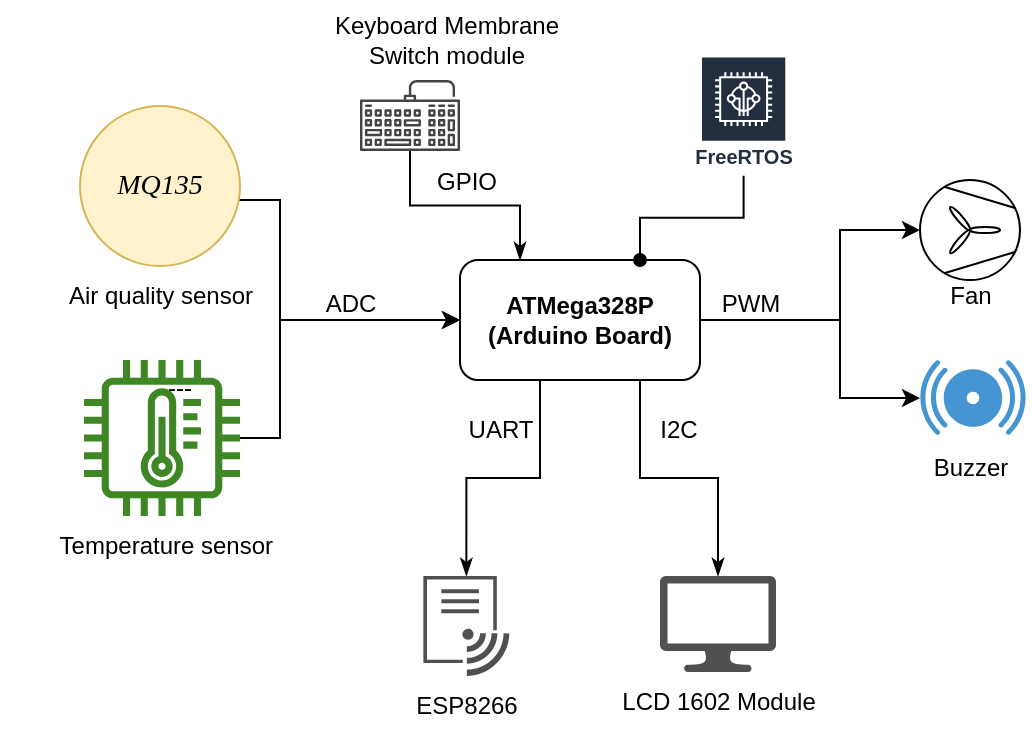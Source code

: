 <mxfile version="21.5.2" type="device">
  <diagram name="Pagina-1" id="2EgIE4DmpU0ribxin4y5">
    <mxGraphModel dx="942" dy="498" grid="1" gridSize="10" guides="1" tooltips="1" connect="1" arrows="1" fold="1" page="1" pageScale="1" pageWidth="827" pageHeight="1169" math="0" shadow="0">
      <root>
        <mxCell id="0" />
        <mxCell id="1" parent="0" />
        <mxCell id="cvRy3syvQBvX0eV_d_cI-11" style="edgeStyle=orthogonalEdgeStyle;rounded=0;orthogonalLoop=1;jettySize=auto;html=1;entryX=0;entryY=0.5;entryDx=0;entryDy=0;entryPerimeter=0;" parent="1" source="cvRy3syvQBvX0eV_d_cI-2" target="cvRy3syvQBvX0eV_d_cI-10" edge="1">
          <mxGeometry relative="1" as="geometry">
            <Array as="points">
              <mxPoint x="440" y="200" />
              <mxPoint x="440" y="155" />
            </Array>
          </mxGeometry>
        </mxCell>
        <mxCell id="cvRy3syvQBvX0eV_d_cI-19" style="edgeStyle=orthogonalEdgeStyle;rounded=0;orthogonalLoop=1;jettySize=auto;html=1;" parent="1" source="cvRy3syvQBvX0eV_d_cI-2" target="cvRy3syvQBvX0eV_d_cI-17" edge="1">
          <mxGeometry relative="1" as="geometry">
            <mxPoint x="390" y="250" as="targetPoint" />
            <Array as="points">
              <mxPoint x="440" y="200" />
              <mxPoint x="440" y="239" />
            </Array>
          </mxGeometry>
        </mxCell>
        <mxCell id="cvRy3syvQBvX0eV_d_cI-26" style="edgeStyle=orthogonalEdgeStyle;rounded=0;orthogonalLoop=1;jettySize=auto;html=1;entryX=0.5;entryY=0;entryDx=0;entryDy=0;entryPerimeter=0;endArrow=classicThin;endFill=1;" parent="1" source="cvRy3syvQBvX0eV_d_cI-2" target="cvRy3syvQBvX0eV_d_cI-25" edge="1">
          <mxGeometry relative="1" as="geometry">
            <Array as="points">
              <mxPoint x="290" y="279" />
              <mxPoint x="253" y="279" />
            </Array>
          </mxGeometry>
        </mxCell>
        <mxCell id="cvRy3syvQBvX0eV_d_cI-31" style="edgeStyle=orthogonalEdgeStyle;rounded=0;orthogonalLoop=1;jettySize=auto;html=1;exitX=0.75;exitY=1;exitDx=0;exitDy=0;endArrow=classicThin;endFill=1;" parent="1" source="cvRy3syvQBvX0eV_d_cI-2" target="cvRy3syvQBvX0eV_d_cI-29" edge="1">
          <mxGeometry relative="1" as="geometry" />
        </mxCell>
        <mxCell id="cvRy3syvQBvX0eV_d_cI-2" value="&lt;b&gt;ATMega328P&lt;br&gt;(Arduino Board)&lt;br&gt;&lt;/b&gt;" style="rounded=1;whiteSpace=wrap;html=1;" parent="1" vertex="1">
          <mxGeometry x="250" y="170" width="120" height="60" as="geometry" />
        </mxCell>
        <mxCell id="cvRy3syvQBvX0eV_d_cI-9" style="edgeStyle=orthogonalEdgeStyle;rounded=0;orthogonalLoop=1;jettySize=auto;html=1;entryX=0;entryY=0.5;entryDx=0;entryDy=0;" parent="1" source="cvRy3syvQBvX0eV_d_cI-4" target="cvRy3syvQBvX0eV_d_cI-2" edge="1">
          <mxGeometry relative="1" as="geometry">
            <Array as="points">
              <mxPoint x="160" y="140" />
              <mxPoint x="160" y="200" />
            </Array>
          </mxGeometry>
        </mxCell>
        <mxCell id="cvRy3syvQBvX0eV_d_cI-7" value="---" style="group" parent="1" vertex="1" connectable="0">
          <mxGeometry x="20" y="220" width="180" height="108" as="geometry" />
        </mxCell>
        <mxCell id="cvRy3syvQBvX0eV_d_cI-5" value="" style="sketch=0;outlineConnect=0;fontColor=#232F3E;gradientColor=none;fillColor=#3F8624;strokeColor=none;dashed=0;verticalLabelPosition=bottom;verticalAlign=top;align=center;html=1;fontSize=12;fontStyle=0;aspect=fixed;pointerEvents=1;shape=mxgraph.aws4.iot_thing_temperature_sensor;" parent="cvRy3syvQBvX0eV_d_cI-7" vertex="1">
          <mxGeometry x="42" width="78" height="78" as="geometry" />
        </mxCell>
        <mxCell id="cvRy3syvQBvX0eV_d_cI-6" value="&amp;nbsp;Temperature sensor&lt;br&gt;" style="text;html=1;align=center;verticalAlign=middle;resizable=0;points=[];autosize=1;strokeColor=none;fillColor=none;" parent="cvRy3syvQBvX0eV_d_cI-7" vertex="1">
          <mxGeometry x="16" y="78" width="130" height="30" as="geometry" />
        </mxCell>
        <mxCell id="cvRy3syvQBvX0eV_d_cI-8" style="edgeStyle=orthogonalEdgeStyle;rounded=0;orthogonalLoop=1;jettySize=auto;html=1;entryX=0;entryY=0.5;entryDx=0;entryDy=0;" parent="1" source="cvRy3syvQBvX0eV_d_cI-5" target="cvRy3syvQBvX0eV_d_cI-2" edge="1">
          <mxGeometry relative="1" as="geometry">
            <Array as="points">
              <mxPoint x="160" y="259" />
              <mxPoint x="160" y="200" />
            </Array>
          </mxGeometry>
        </mxCell>
        <mxCell id="cvRy3syvQBvX0eV_d_cI-14" value="" style="group" parent="1" vertex="1" connectable="0">
          <mxGeometry x="480" y="130" width="50" height="73" as="geometry" />
        </mxCell>
        <mxCell id="cvRy3syvQBvX0eV_d_cI-10" value="" style="shape=mxgraph.pid.compressors_-_iso.blower,_fan;html=1;pointerEvents=1;align=center;verticalLabelPosition=bottom;verticalAlign=top;dashed=0;" parent="cvRy3syvQBvX0eV_d_cI-14" vertex="1">
          <mxGeometry width="50" height="50" as="geometry" />
        </mxCell>
        <mxCell id="cvRy3syvQBvX0eV_d_cI-13" value="Fan" style="text;html=1;align=center;verticalAlign=middle;resizable=0;points=[];autosize=1;strokeColor=none;fillColor=none;" parent="cvRy3syvQBvX0eV_d_cI-14" vertex="1">
          <mxGeometry x="5" y="43" width="40" height="30" as="geometry" />
        </mxCell>
        <mxCell id="cvRy3syvQBvX0eV_d_cI-16" value="" style="group" parent="1" vertex="1" connectable="0">
          <mxGeometry x="40" y="93" width="120" height="110" as="geometry" />
        </mxCell>
        <mxCell id="cvRy3syvQBvX0eV_d_cI-4" value="&lt;i&gt;&lt;font style=&quot;font-size: 14px;&quot; face=&quot;Bakbak One&quot; data-font-src=&quot;https://fonts.googleapis.com/css?family=Bakbak+One&quot;&gt;MQ135&lt;/font&gt;&lt;/i&gt;" style="ellipse;whiteSpace=wrap;html=1;aspect=fixed;fillColor=#fff2cc;strokeColor=#d6b656;" parent="cvRy3syvQBvX0eV_d_cI-16" vertex="1">
          <mxGeometry x="20" width="80" height="80" as="geometry" />
        </mxCell>
        <mxCell id="cvRy3syvQBvX0eV_d_cI-15" value="Air quality sensor" style="text;html=1;align=center;verticalAlign=middle;resizable=0;points=[];autosize=1;strokeColor=none;fillColor=none;" parent="cvRy3syvQBvX0eV_d_cI-16" vertex="1">
          <mxGeometry y="80" width="120" height="30" as="geometry" />
        </mxCell>
        <mxCell id="cvRy3syvQBvX0eV_d_cI-17" value="" style="shadow=0;dashed=0;html=1;strokeColor=none;fillColor=#4495D1;labelPosition=center;verticalLabelPosition=bottom;verticalAlign=top;align=center;outlineConnect=0;shape=mxgraph.veeam.2d.alarm;" parent="1" vertex="1">
          <mxGeometry x="480" y="220" width="52.8" height="37.6" as="geometry" />
        </mxCell>
        <mxCell id="cvRy3syvQBvX0eV_d_cI-21" style="edgeStyle=orthogonalEdgeStyle;rounded=0;orthogonalLoop=1;jettySize=auto;html=1;entryX=0.75;entryY=0;entryDx=0;entryDy=0;endArrow=oval;endFill=1;" parent="1" source="cvRy3syvQBvX0eV_d_cI-20" target="cvRy3syvQBvX0eV_d_cI-2" edge="1">
          <mxGeometry relative="1" as="geometry" />
        </mxCell>
        <mxCell id="cvRy3syvQBvX0eV_d_cI-20" value="FreeRTOS" style="sketch=0;outlineConnect=0;fontColor=#232F3E;gradientColor=none;strokeColor=#ffffff;fillColor=#232F3E;dashed=0;verticalLabelPosition=middle;verticalAlign=bottom;align=center;html=1;whiteSpace=wrap;fontSize=10;fontStyle=1;spacing=3;shape=mxgraph.aws4.productIcon;prIcon=mxgraph.aws4.freertos;" parent="1" vertex="1">
          <mxGeometry x="370" y="67.75" width="43.64" height="60" as="geometry" />
        </mxCell>
        <mxCell id="cvRy3syvQBvX0eV_d_cI-23" value="ADC" style="text;html=1;align=center;verticalAlign=middle;resizable=0;points=[];autosize=1;strokeColor=none;fillColor=none;" parent="1" vertex="1">
          <mxGeometry x="170" y="177" width="50" height="30" as="geometry" />
        </mxCell>
        <mxCell id="cvRy3syvQBvX0eV_d_cI-24" value="PWM" style="text;html=1;align=center;verticalAlign=middle;resizable=0;points=[];autosize=1;strokeColor=none;fillColor=none;" parent="1" vertex="1">
          <mxGeometry x="370" y="177" width="50" height="30" as="geometry" />
        </mxCell>
        <mxCell id="cvRy3syvQBvX0eV_d_cI-25" value="" style="sketch=0;pointerEvents=1;shadow=0;dashed=0;html=1;strokeColor=none;labelPosition=center;verticalLabelPosition=bottom;verticalAlign=top;align=center;fillColor=#505050;shape=mxgraph.mscae.intune.intune_wifi_profiles" parent="1" vertex="1">
          <mxGeometry x="231.68" y="328" width="43" height="50" as="geometry" />
        </mxCell>
        <mxCell id="cvRy3syvQBvX0eV_d_cI-27" value="UART" style="text;html=1;align=center;verticalAlign=middle;resizable=0;points=[];autosize=1;strokeColor=none;fillColor=none;" parent="1" vertex="1">
          <mxGeometry x="240" y="240" width="60" height="30" as="geometry" />
        </mxCell>
        <mxCell id="cvRy3syvQBvX0eV_d_cI-28" value="ESP8266" style="text;html=1;align=center;verticalAlign=middle;resizable=0;points=[];autosize=1;strokeColor=none;fillColor=none;" parent="1" vertex="1">
          <mxGeometry x="218.18" y="378" width="70" height="30" as="geometry" />
        </mxCell>
        <mxCell id="cvRy3syvQBvX0eV_d_cI-29" value="" style="sketch=0;pointerEvents=1;shadow=0;dashed=0;html=1;strokeColor=none;fillColor=#505050;labelPosition=center;verticalLabelPosition=bottom;verticalAlign=top;outlineConnect=0;align=center;shape=mxgraph.office.devices.lcd_monitor;" parent="1" vertex="1">
          <mxGeometry x="350" y="328" width="58" height="48" as="geometry" />
        </mxCell>
        <mxCell id="cvRy3syvQBvX0eV_d_cI-32" value="I2C" style="text;html=1;align=center;verticalAlign=middle;resizable=0;points=[];autosize=1;strokeColor=none;fillColor=none;" parent="1" vertex="1">
          <mxGeometry x="339" y="240" width="40" height="30" as="geometry" />
        </mxCell>
        <mxCell id="cvRy3syvQBvX0eV_d_cI-33" value="LCD 1602 Module" style="text;html=1;align=center;verticalAlign=middle;resizable=0;points=[];autosize=1;strokeColor=none;fillColor=none;" parent="1" vertex="1">
          <mxGeometry x="319" y="376" width="120" height="30" as="geometry" />
        </mxCell>
        <mxCell id="cvRy3syvQBvX0eV_d_cI-34" value="Buzzer" style="text;html=1;align=center;verticalAlign=middle;resizable=0;points=[];autosize=1;strokeColor=none;fillColor=none;" parent="1" vertex="1">
          <mxGeometry x="475" y="259" width="60" height="30" as="geometry" />
        </mxCell>
        <mxCell id="cvRy3syvQBvX0eV_d_cI-39" style="edgeStyle=orthogonalEdgeStyle;rounded=0;orthogonalLoop=1;jettySize=auto;html=1;entryX=0.25;entryY=0;entryDx=0;entryDy=0;endArrow=classicThin;endFill=1;" parent="1" source="cvRy3syvQBvX0eV_d_cI-36" target="cvRy3syvQBvX0eV_d_cI-2" edge="1">
          <mxGeometry relative="1" as="geometry" />
        </mxCell>
        <mxCell id="cvRy3syvQBvX0eV_d_cI-36" value="" style="sketch=0;pointerEvents=1;shadow=0;dashed=0;html=1;strokeColor=none;fillColor=#434445;aspect=fixed;labelPosition=center;verticalLabelPosition=bottom;verticalAlign=top;align=center;outlineConnect=0;shape=mxgraph.vvd.keyboard;" parent="1" vertex="1">
          <mxGeometry x="200" y="80" width="50" height="35.5" as="geometry" />
        </mxCell>
        <mxCell id="cvRy3syvQBvX0eV_d_cI-38" value="Keyboard Membrane&lt;br&gt;Switch module" style="text;html=1;align=center;verticalAlign=middle;resizable=0;points=[];autosize=1;strokeColor=none;fillColor=none;" parent="1" vertex="1">
          <mxGeometry x="173.18" y="40" width="140" height="40" as="geometry" />
        </mxCell>
        <mxCell id="cvRy3syvQBvX0eV_d_cI-40" value="GPIO" style="text;html=1;align=center;verticalAlign=middle;resizable=0;points=[];autosize=1;strokeColor=none;fillColor=none;" parent="1" vertex="1">
          <mxGeometry x="228.18" y="115.5" width="50" height="30" as="geometry" />
        </mxCell>
      </root>
    </mxGraphModel>
  </diagram>
</mxfile>
